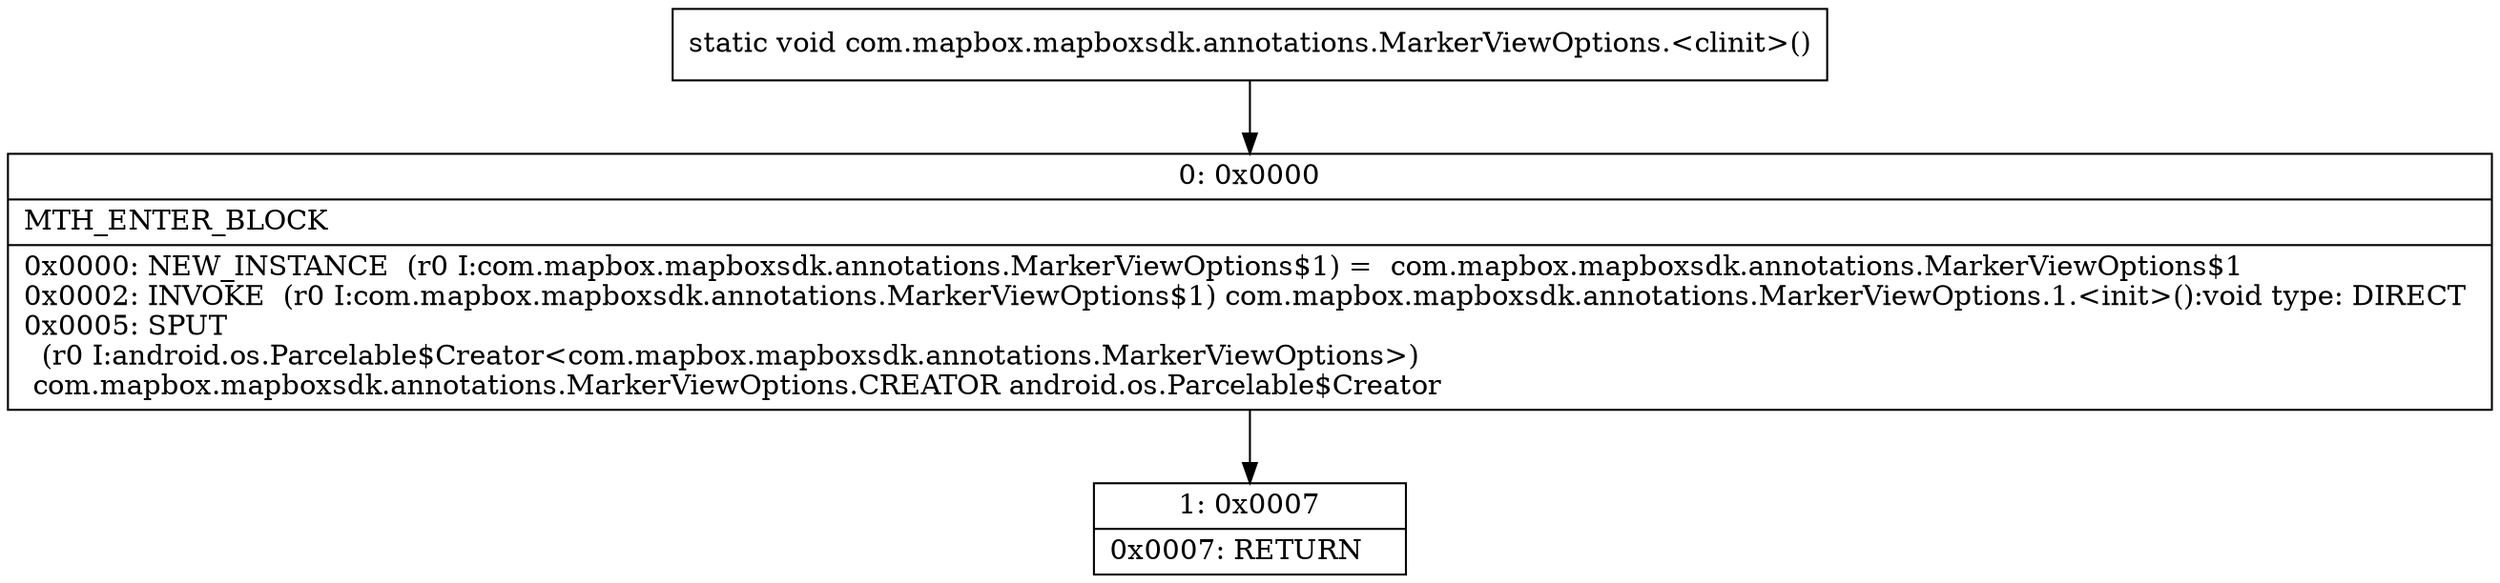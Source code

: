 digraph "CFG forcom.mapbox.mapboxsdk.annotations.MarkerViewOptions.\<clinit\>()V" {
Node_0 [shape=record,label="{0\:\ 0x0000|MTH_ENTER_BLOCK\l|0x0000: NEW_INSTANCE  (r0 I:com.mapbox.mapboxsdk.annotations.MarkerViewOptions$1) =  com.mapbox.mapboxsdk.annotations.MarkerViewOptions$1 \l0x0002: INVOKE  (r0 I:com.mapbox.mapboxsdk.annotations.MarkerViewOptions$1) com.mapbox.mapboxsdk.annotations.MarkerViewOptions.1.\<init\>():void type: DIRECT \l0x0005: SPUT  \l  (r0 I:android.os.Parcelable$Creator\<com.mapbox.mapboxsdk.annotations.MarkerViewOptions\>)\l com.mapbox.mapboxsdk.annotations.MarkerViewOptions.CREATOR android.os.Parcelable$Creator \l}"];
Node_1 [shape=record,label="{1\:\ 0x0007|0x0007: RETURN   \l}"];
MethodNode[shape=record,label="{static void com.mapbox.mapboxsdk.annotations.MarkerViewOptions.\<clinit\>() }"];
MethodNode -> Node_0;
Node_0 -> Node_1;
}

